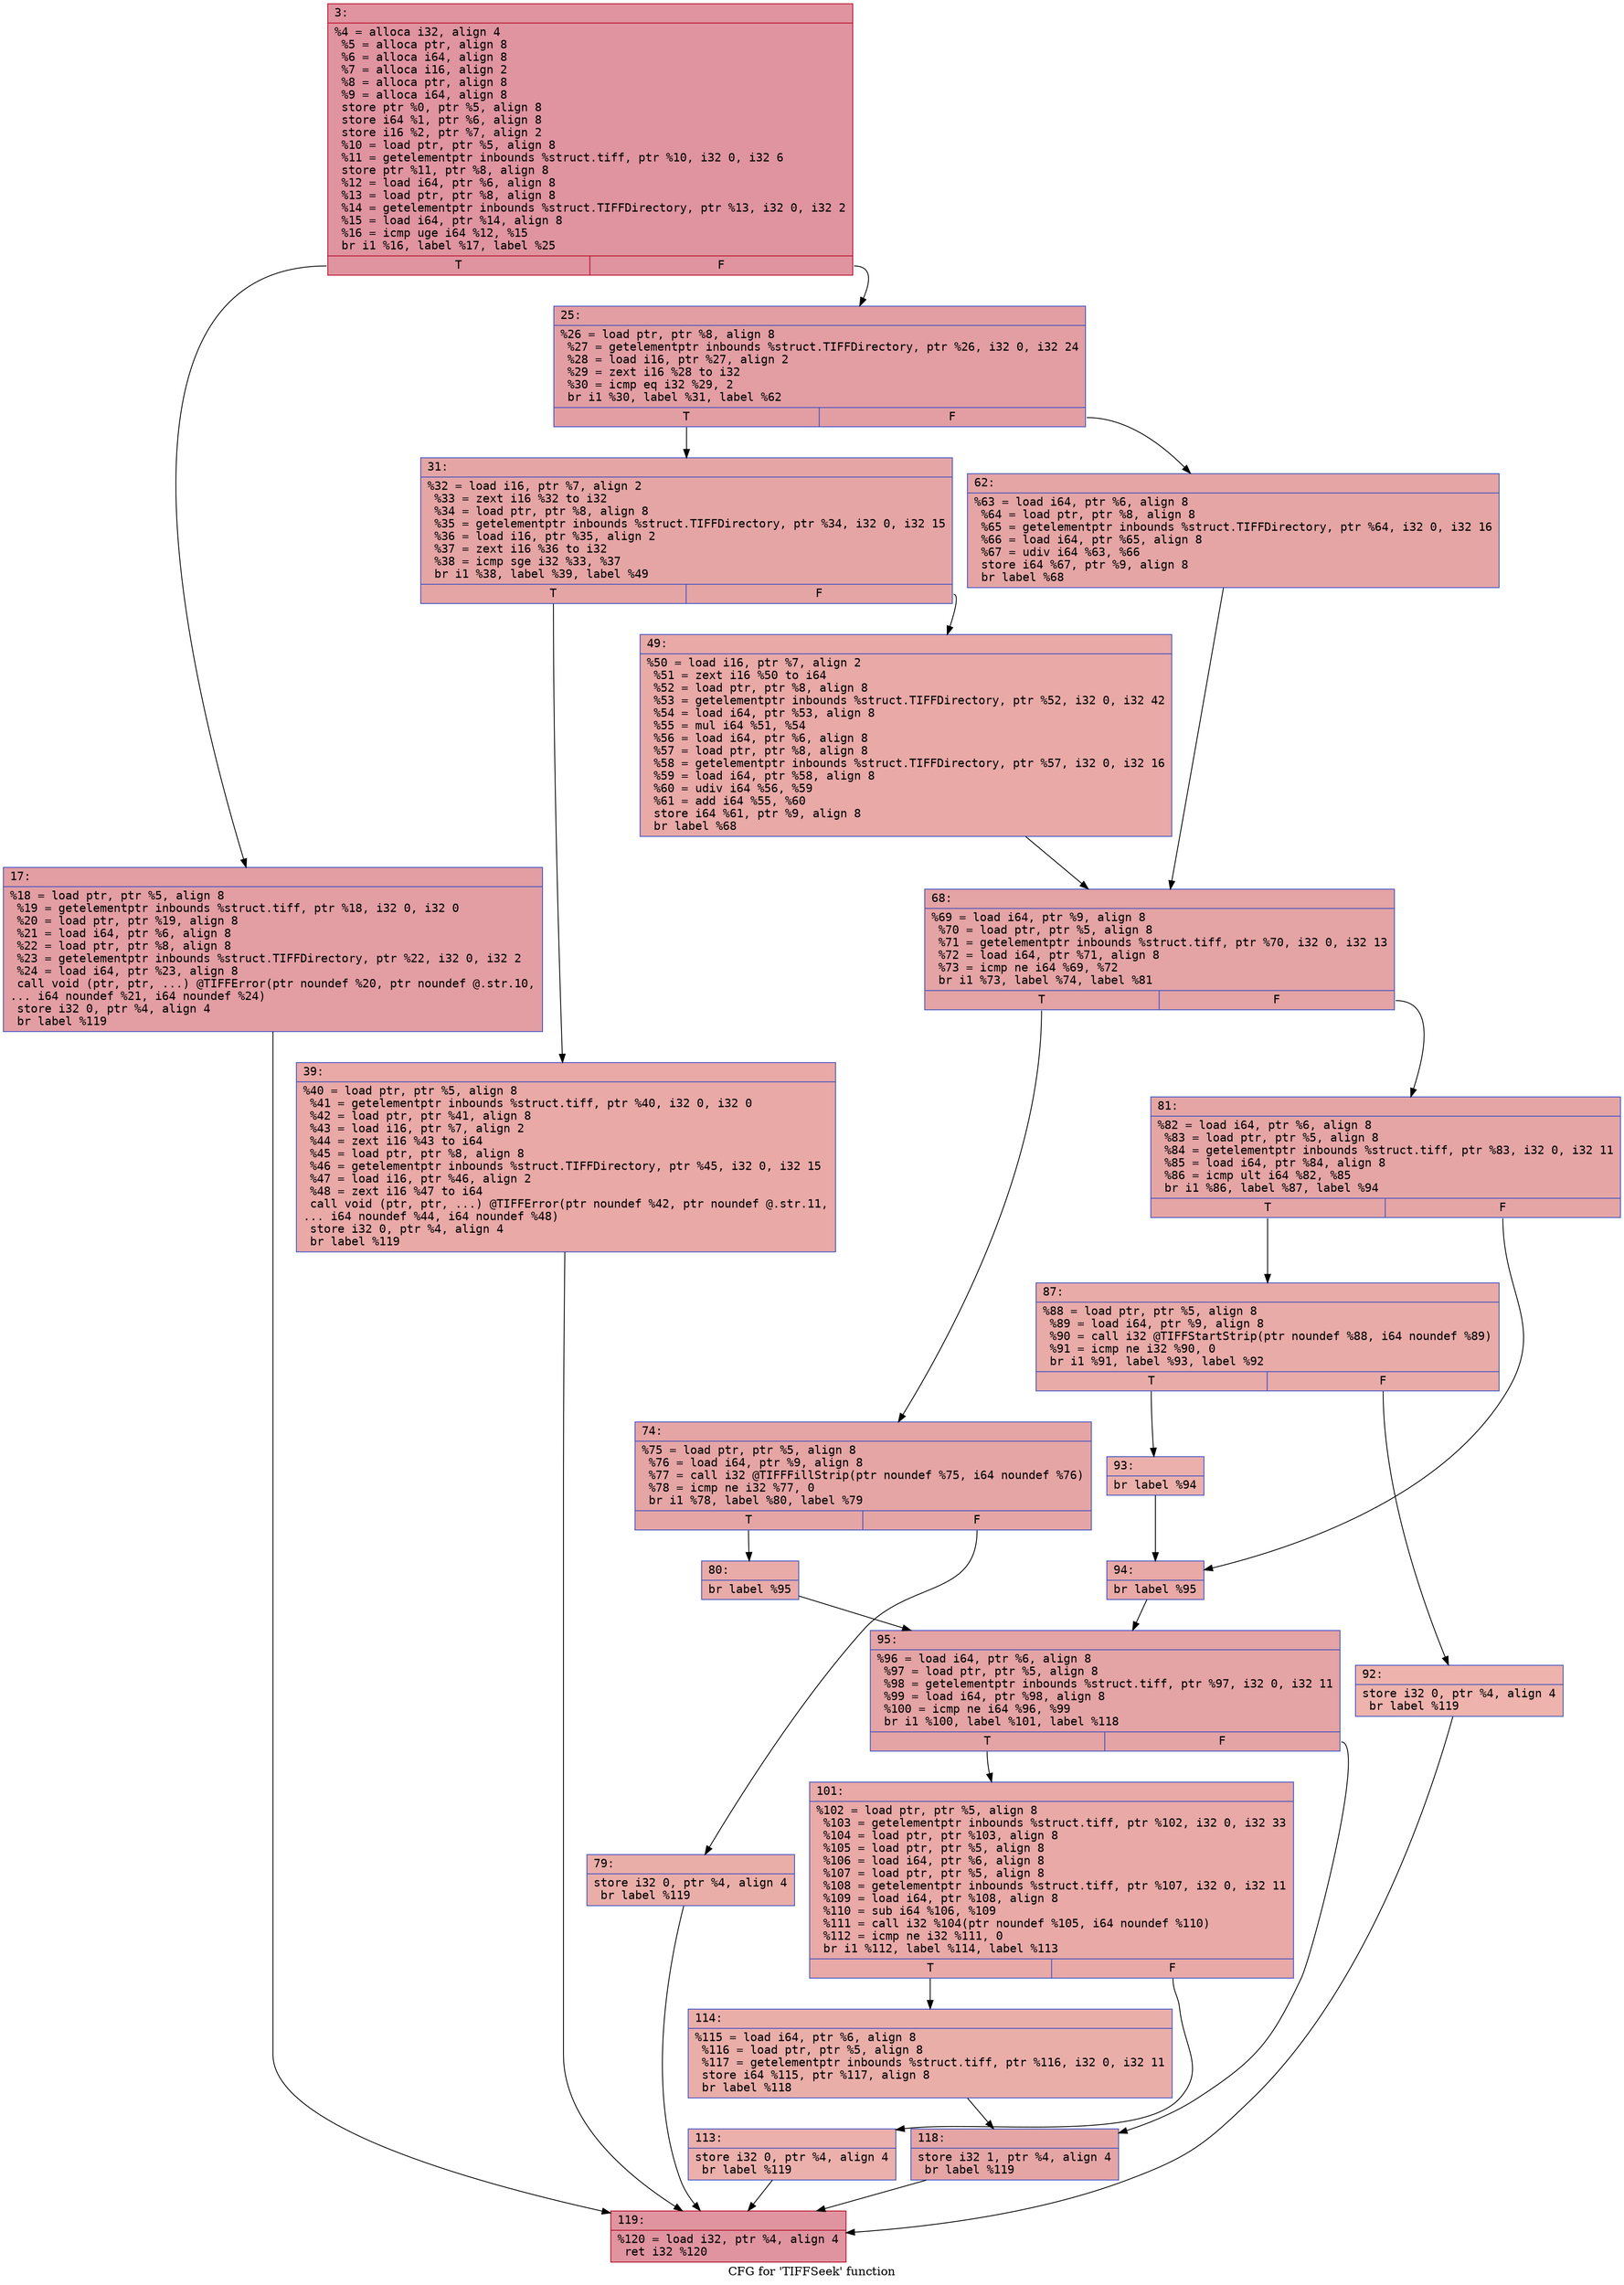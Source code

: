 digraph "CFG for 'TIFFSeek' function" {
	label="CFG for 'TIFFSeek' function";

	Node0x600002f08910 [shape=record,color="#b70d28ff", style=filled, fillcolor="#b70d2870" fontname="Courier",label="{3:\l|  %4 = alloca i32, align 4\l  %5 = alloca ptr, align 8\l  %6 = alloca i64, align 8\l  %7 = alloca i16, align 2\l  %8 = alloca ptr, align 8\l  %9 = alloca i64, align 8\l  store ptr %0, ptr %5, align 8\l  store i64 %1, ptr %6, align 8\l  store i16 %2, ptr %7, align 2\l  %10 = load ptr, ptr %5, align 8\l  %11 = getelementptr inbounds %struct.tiff, ptr %10, i32 0, i32 6\l  store ptr %11, ptr %8, align 8\l  %12 = load i64, ptr %6, align 8\l  %13 = load ptr, ptr %8, align 8\l  %14 = getelementptr inbounds %struct.TIFFDirectory, ptr %13, i32 0, i32 2\l  %15 = load i64, ptr %14, align 8\l  %16 = icmp uge i64 %12, %15\l  br i1 %16, label %17, label %25\l|{<s0>T|<s1>F}}"];
	Node0x600002f08910:s0 -> Node0x600002f08960[tooltip="3 -> 17\nProbability 50.00%" ];
	Node0x600002f08910:s1 -> Node0x600002f089b0[tooltip="3 -> 25\nProbability 50.00%" ];
	Node0x600002f08960 [shape=record,color="#3d50c3ff", style=filled, fillcolor="#be242e70" fontname="Courier",label="{17:\l|  %18 = load ptr, ptr %5, align 8\l  %19 = getelementptr inbounds %struct.tiff, ptr %18, i32 0, i32 0\l  %20 = load ptr, ptr %19, align 8\l  %21 = load i64, ptr %6, align 8\l  %22 = load ptr, ptr %8, align 8\l  %23 = getelementptr inbounds %struct.TIFFDirectory, ptr %22, i32 0, i32 2\l  %24 = load i64, ptr %23, align 8\l  call void (ptr, ptr, ...) @TIFFError(ptr noundef %20, ptr noundef @.str.10,\l... i64 noundef %21, i64 noundef %24)\l  store i32 0, ptr %4, align 4\l  br label %119\l}"];
	Node0x600002f08960 -> Node0x600002f08fa0[tooltip="17 -> 119\nProbability 100.00%" ];
	Node0x600002f089b0 [shape=record,color="#3d50c3ff", style=filled, fillcolor="#be242e70" fontname="Courier",label="{25:\l|  %26 = load ptr, ptr %8, align 8\l  %27 = getelementptr inbounds %struct.TIFFDirectory, ptr %26, i32 0, i32 24\l  %28 = load i16, ptr %27, align 2\l  %29 = zext i16 %28 to i32\l  %30 = icmp eq i32 %29, 2\l  br i1 %30, label %31, label %62\l|{<s0>T|<s1>F}}"];
	Node0x600002f089b0:s0 -> Node0x600002f08a00[tooltip="25 -> 31\nProbability 50.00%" ];
	Node0x600002f089b0:s1 -> Node0x600002f08af0[tooltip="25 -> 62\nProbability 50.00%" ];
	Node0x600002f08a00 [shape=record,color="#3d50c3ff", style=filled, fillcolor="#c5333470" fontname="Courier",label="{31:\l|  %32 = load i16, ptr %7, align 2\l  %33 = zext i16 %32 to i32\l  %34 = load ptr, ptr %8, align 8\l  %35 = getelementptr inbounds %struct.TIFFDirectory, ptr %34, i32 0, i32 15\l  %36 = load i16, ptr %35, align 2\l  %37 = zext i16 %36 to i32\l  %38 = icmp sge i32 %33, %37\l  br i1 %38, label %39, label %49\l|{<s0>T|<s1>F}}"];
	Node0x600002f08a00:s0 -> Node0x600002f08a50[tooltip="31 -> 39\nProbability 50.00%" ];
	Node0x600002f08a00:s1 -> Node0x600002f08aa0[tooltip="31 -> 49\nProbability 50.00%" ];
	Node0x600002f08a50 [shape=record,color="#3d50c3ff", style=filled, fillcolor="#ca3b3770" fontname="Courier",label="{39:\l|  %40 = load ptr, ptr %5, align 8\l  %41 = getelementptr inbounds %struct.tiff, ptr %40, i32 0, i32 0\l  %42 = load ptr, ptr %41, align 8\l  %43 = load i16, ptr %7, align 2\l  %44 = zext i16 %43 to i64\l  %45 = load ptr, ptr %8, align 8\l  %46 = getelementptr inbounds %struct.TIFFDirectory, ptr %45, i32 0, i32 15\l  %47 = load i16, ptr %46, align 2\l  %48 = zext i16 %47 to i64\l  call void (ptr, ptr, ...) @TIFFError(ptr noundef %42, ptr noundef @.str.11,\l... i64 noundef %44, i64 noundef %48)\l  store i32 0, ptr %4, align 4\l  br label %119\l}"];
	Node0x600002f08a50 -> Node0x600002f08fa0[tooltip="39 -> 119\nProbability 100.00%" ];
	Node0x600002f08aa0 [shape=record,color="#3d50c3ff", style=filled, fillcolor="#ca3b3770" fontname="Courier",label="{49:\l|  %50 = load i16, ptr %7, align 2\l  %51 = zext i16 %50 to i64\l  %52 = load ptr, ptr %8, align 8\l  %53 = getelementptr inbounds %struct.TIFFDirectory, ptr %52, i32 0, i32 42\l  %54 = load i64, ptr %53, align 8\l  %55 = mul i64 %51, %54\l  %56 = load i64, ptr %6, align 8\l  %57 = load ptr, ptr %8, align 8\l  %58 = getelementptr inbounds %struct.TIFFDirectory, ptr %57, i32 0, i32 16\l  %59 = load i64, ptr %58, align 8\l  %60 = udiv i64 %56, %59\l  %61 = add i64 %55, %60\l  store i64 %61, ptr %9, align 8\l  br label %68\l}"];
	Node0x600002f08aa0 -> Node0x600002f08b40[tooltip="49 -> 68\nProbability 100.00%" ];
	Node0x600002f08af0 [shape=record,color="#3d50c3ff", style=filled, fillcolor="#c5333470" fontname="Courier",label="{62:\l|  %63 = load i64, ptr %6, align 8\l  %64 = load ptr, ptr %8, align 8\l  %65 = getelementptr inbounds %struct.TIFFDirectory, ptr %64, i32 0, i32 16\l  %66 = load i64, ptr %65, align 8\l  %67 = udiv i64 %63, %66\l  store i64 %67, ptr %9, align 8\l  br label %68\l}"];
	Node0x600002f08af0 -> Node0x600002f08b40[tooltip="62 -> 68\nProbability 100.00%" ];
	Node0x600002f08b40 [shape=record,color="#3d50c3ff", style=filled, fillcolor="#c32e3170" fontname="Courier",label="{68:\l|  %69 = load i64, ptr %9, align 8\l  %70 = load ptr, ptr %5, align 8\l  %71 = getelementptr inbounds %struct.tiff, ptr %70, i32 0, i32 13\l  %72 = load i64, ptr %71, align 8\l  %73 = icmp ne i64 %69, %72\l  br i1 %73, label %74, label %81\l|{<s0>T|<s1>F}}"];
	Node0x600002f08b40:s0 -> Node0x600002f08b90[tooltip="68 -> 74\nProbability 50.00%" ];
	Node0x600002f08b40:s1 -> Node0x600002f08c80[tooltip="68 -> 81\nProbability 50.00%" ];
	Node0x600002f08b90 [shape=record,color="#3d50c3ff", style=filled, fillcolor="#c5333470" fontname="Courier",label="{74:\l|  %75 = load ptr, ptr %5, align 8\l  %76 = load i64, ptr %9, align 8\l  %77 = call i32 @TIFFFillStrip(ptr noundef %75, i64 noundef %76)\l  %78 = icmp ne i32 %77, 0\l  br i1 %78, label %80, label %79\l|{<s0>T|<s1>F}}"];
	Node0x600002f08b90:s0 -> Node0x600002f08c30[tooltip="74 -> 80\nProbability 62.50%" ];
	Node0x600002f08b90:s1 -> Node0x600002f08be0[tooltip="74 -> 79\nProbability 37.50%" ];
	Node0x600002f08be0 [shape=record,color="#3d50c3ff", style=filled, fillcolor="#d0473d70" fontname="Courier",label="{79:\l|  store i32 0, ptr %4, align 4\l  br label %119\l}"];
	Node0x600002f08be0 -> Node0x600002f08fa0[tooltip="79 -> 119\nProbability 100.00%" ];
	Node0x600002f08c30 [shape=record,color="#3d50c3ff", style=filled, fillcolor="#cc403a70" fontname="Courier",label="{80:\l|  br label %95\l}"];
	Node0x600002f08c30 -> Node0x600002f08e10[tooltip="80 -> 95\nProbability 100.00%" ];
	Node0x600002f08c80 [shape=record,color="#3d50c3ff", style=filled, fillcolor="#c5333470" fontname="Courier",label="{81:\l|  %82 = load i64, ptr %6, align 8\l  %83 = load ptr, ptr %5, align 8\l  %84 = getelementptr inbounds %struct.tiff, ptr %83, i32 0, i32 11\l  %85 = load i64, ptr %84, align 8\l  %86 = icmp ult i64 %82, %85\l  br i1 %86, label %87, label %94\l|{<s0>T|<s1>F}}"];
	Node0x600002f08c80:s0 -> Node0x600002f08cd0[tooltip="81 -> 87\nProbability 50.00%" ];
	Node0x600002f08c80:s1 -> Node0x600002f08dc0[tooltip="81 -> 94\nProbability 50.00%" ];
	Node0x600002f08cd0 [shape=record,color="#3d50c3ff", style=filled, fillcolor="#cc403a70" fontname="Courier",label="{87:\l|  %88 = load ptr, ptr %5, align 8\l  %89 = load i64, ptr %9, align 8\l  %90 = call i32 @TIFFStartStrip(ptr noundef %88, i64 noundef %89)\l  %91 = icmp ne i32 %90, 0\l  br i1 %91, label %93, label %92\l|{<s0>T|<s1>F}}"];
	Node0x600002f08cd0:s0 -> Node0x600002f08d70[tooltip="87 -> 93\nProbability 62.50%" ];
	Node0x600002f08cd0:s1 -> Node0x600002f08d20[tooltip="87 -> 92\nProbability 37.50%" ];
	Node0x600002f08d20 [shape=record,color="#3d50c3ff", style=filled, fillcolor="#d6524470" fontname="Courier",label="{92:\l|  store i32 0, ptr %4, align 4\l  br label %119\l}"];
	Node0x600002f08d20 -> Node0x600002f08fa0[tooltip="92 -> 119\nProbability 100.00%" ];
	Node0x600002f08d70 [shape=record,color="#3d50c3ff", style=filled, fillcolor="#d24b4070" fontname="Courier",label="{93:\l|  br label %94\l}"];
	Node0x600002f08d70 -> Node0x600002f08dc0[tooltip="93 -> 94\nProbability 100.00%" ];
	Node0x600002f08dc0 [shape=record,color="#3d50c3ff", style=filled, fillcolor="#ca3b3770" fontname="Courier",label="{94:\l|  br label %95\l}"];
	Node0x600002f08dc0 -> Node0x600002f08e10[tooltip="94 -> 95\nProbability 100.00%" ];
	Node0x600002f08e10 [shape=record,color="#3d50c3ff", style=filled, fillcolor="#c32e3170" fontname="Courier",label="{95:\l|  %96 = load i64, ptr %6, align 8\l  %97 = load ptr, ptr %5, align 8\l  %98 = getelementptr inbounds %struct.tiff, ptr %97, i32 0, i32 11\l  %99 = load i64, ptr %98, align 8\l  %100 = icmp ne i64 %96, %99\l  br i1 %100, label %101, label %118\l|{<s0>T|<s1>F}}"];
	Node0x600002f08e10:s0 -> Node0x600002f08e60[tooltip="95 -> 101\nProbability 50.00%" ];
	Node0x600002f08e10:s1 -> Node0x600002f08f50[tooltip="95 -> 118\nProbability 50.00%" ];
	Node0x600002f08e60 [shape=record,color="#3d50c3ff", style=filled, fillcolor="#ca3b3770" fontname="Courier",label="{101:\l|  %102 = load ptr, ptr %5, align 8\l  %103 = getelementptr inbounds %struct.tiff, ptr %102, i32 0, i32 33\l  %104 = load ptr, ptr %103, align 8\l  %105 = load ptr, ptr %5, align 8\l  %106 = load i64, ptr %6, align 8\l  %107 = load ptr, ptr %5, align 8\l  %108 = getelementptr inbounds %struct.tiff, ptr %107, i32 0, i32 11\l  %109 = load i64, ptr %108, align 8\l  %110 = sub i64 %106, %109\l  %111 = call i32 %104(ptr noundef %105, i64 noundef %110)\l  %112 = icmp ne i32 %111, 0\l  br i1 %112, label %114, label %113\l|{<s0>T|<s1>F}}"];
	Node0x600002f08e60:s0 -> Node0x600002f08f00[tooltip="101 -> 114\nProbability 62.50%" ];
	Node0x600002f08e60:s1 -> Node0x600002f08eb0[tooltip="101 -> 113\nProbability 37.50%" ];
	Node0x600002f08eb0 [shape=record,color="#3d50c3ff", style=filled, fillcolor="#d24b4070" fontname="Courier",label="{113:\l|  store i32 0, ptr %4, align 4\l  br label %119\l}"];
	Node0x600002f08eb0 -> Node0x600002f08fa0[tooltip="113 -> 119\nProbability 100.00%" ];
	Node0x600002f08f00 [shape=record,color="#3d50c3ff", style=filled, fillcolor="#d0473d70" fontname="Courier",label="{114:\l|  %115 = load i64, ptr %6, align 8\l  %116 = load ptr, ptr %5, align 8\l  %117 = getelementptr inbounds %struct.tiff, ptr %116, i32 0, i32 11\l  store i64 %115, ptr %117, align 8\l  br label %118\l}"];
	Node0x600002f08f00 -> Node0x600002f08f50[tooltip="114 -> 118\nProbability 100.00%" ];
	Node0x600002f08f50 [shape=record,color="#3d50c3ff", style=filled, fillcolor="#c5333470" fontname="Courier",label="{118:\l|  store i32 1, ptr %4, align 4\l  br label %119\l}"];
	Node0x600002f08f50 -> Node0x600002f08fa0[tooltip="118 -> 119\nProbability 100.00%" ];
	Node0x600002f08fa0 [shape=record,color="#b70d28ff", style=filled, fillcolor="#b70d2870" fontname="Courier",label="{119:\l|  %120 = load i32, ptr %4, align 4\l  ret i32 %120\l}"];
}
